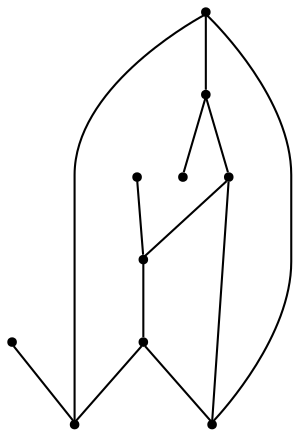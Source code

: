 graph {
  node [shape=point,comment="{\"directed\":false,\"doi\":\"10.1007/3-540-46648-7_21\",\"figure\":\"? (4)\"}"]

  v0 [pos="1379.4223685071975,1554.6658384028349"]
  v1 [pos="1319.164872514308,1434.64533609434"]
  v2 [pos="1379.4223685071977,1795.707068718046"]
  v3 [pos="1319.164872514308,1675.6865664095512"]
  v4 [pos="1199.14989089073,1434.64533609434"]
  v5 [pos="1379.4223685071977,1314.6248337858453"]
  v6 [pos="1259.1573975990777,1554.6658384028349"]
  v7 [pos="1139.1423523892645,1554.6658384028349"]
  v8 [pos="1199.14989089073,1675.6865664095512"]
  v9 [pos="1018.3773075327081,1554.6658384028349"]

  v0 -- v1 [id="-1",pos="1379.4223685071975,1554.6658384028349 1319.164872514308,1434.64533609434 1319.164872514308,1434.64533609434 1319.164872514308,1434.64533609434"]
  v9 -- v7 [id="-2",pos="1018.3773075327081,1554.6658384028349 1139.1423523892645,1554.6658384028349 1139.1423523892645,1554.6658384028349 1139.1423523892645,1554.6658384028349"]
  v7 -- v8 [id="-3",pos="1139.1423523892645,1554.6658384028349 1199.14989089073,1675.6865664095512 1199.14989089073,1675.6865664095512 1199.14989089073,1675.6865664095512"]
  v8 -- v3 [id="-4",pos="1199.14989089073,1675.6865664095512 1319.164872514308,1675.6865664095512 1319.164872514308,1675.6865664095512 1319.164872514308,1675.6865664095512"]
  v8 -- v6 [id="-5",pos="1199.14989089073,1675.6865664095512 1259.1573975990777,1554.6658384028349 1259.1573975990777,1554.6658384028349 1259.1573975990777,1554.6658384028349"]
  v4 -- v7 [id="-6",pos="1199.14989089073,1434.64533609434 1139.1423523892645,1554.6658384028349 1139.1423523892645,1554.6658384028349 1139.1423523892645,1554.6658384028349"]
  v6 -- v4 [id="-7",pos="1259.1573975990777,1554.6658384028349 1199.14989089073,1434.64533609434 1199.14989089073,1434.64533609434 1199.14989089073,1434.64533609434"]
  v6 -- v0 [id="-8",pos="1259.1573975990777,1554.6658384028349 1379.4223685071975,1554.6658384028349 1379.4223685071975,1554.6658384028349 1379.4223685071975,1554.6658384028349"]
  v3 -- v0 [id="-9",pos="1319.164872514308,1675.6865664095512 1379.4223685071975,1554.6658384028349 1379.4223685071975,1554.6658384028349 1379.4223685071975,1554.6658384028349"]
  v1 -- v5 [id="-10",pos="1319.164872514308,1434.64533609434 1379.4223685071977,1314.6248337858453 1379.4223685071977,1314.6248337858453 1379.4223685071977,1314.6248337858453"]
  v1 -- v4 [id="-11",pos="1319.164872514308,1434.64533609434 1199.14989089073,1434.64533609434 1199.14989089073,1434.64533609434 1199.14989089073,1434.64533609434"]
  v2 -- v3 [id="-12",pos="1379.4223685071977,1795.707068718046 1319.164872514308,1675.6865664095512 1319.164872514308,1675.6865664095512 1319.164872514308,1675.6865664095512"]
}